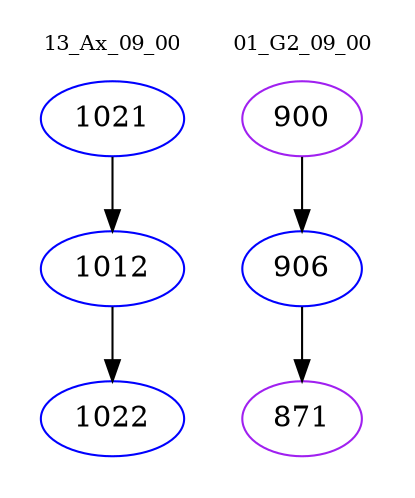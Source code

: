 digraph{
subgraph cluster_0 {
color = white
label = "13_Ax_09_00";
fontsize=10;
T0_1021 [label="1021", color="blue"]
T0_1021 -> T0_1012 [color="black"]
T0_1012 [label="1012", color="blue"]
T0_1012 -> T0_1022 [color="black"]
T0_1022 [label="1022", color="blue"]
}
subgraph cluster_1 {
color = white
label = "01_G2_09_00";
fontsize=10;
T1_900 [label="900", color="purple"]
T1_900 -> T1_906 [color="black"]
T1_906 [label="906", color="blue"]
T1_906 -> T1_871 [color="black"]
T1_871 [label="871", color="purple"]
}
}
